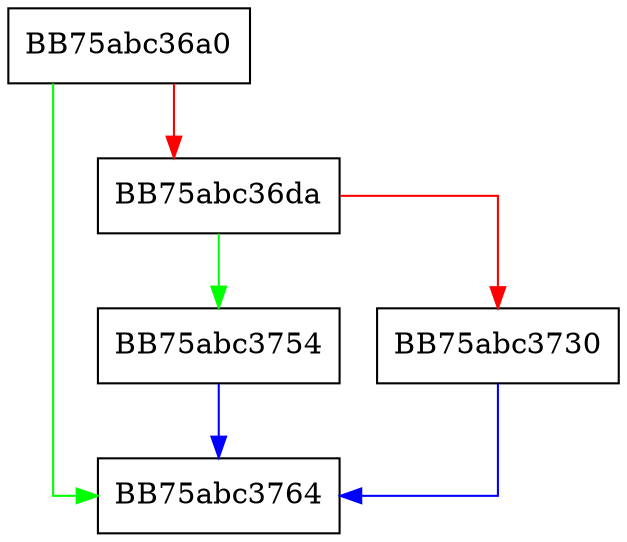 digraph eIL_shl32f {
  node [shape="box"];
  graph [splines=ortho];
  BB75abc36a0 -> BB75abc3764 [color="green"];
  BB75abc36a0 -> BB75abc36da [color="red"];
  BB75abc36da -> BB75abc3754 [color="green"];
  BB75abc36da -> BB75abc3730 [color="red"];
  BB75abc3730 -> BB75abc3764 [color="blue"];
  BB75abc3754 -> BB75abc3764 [color="blue"];
}